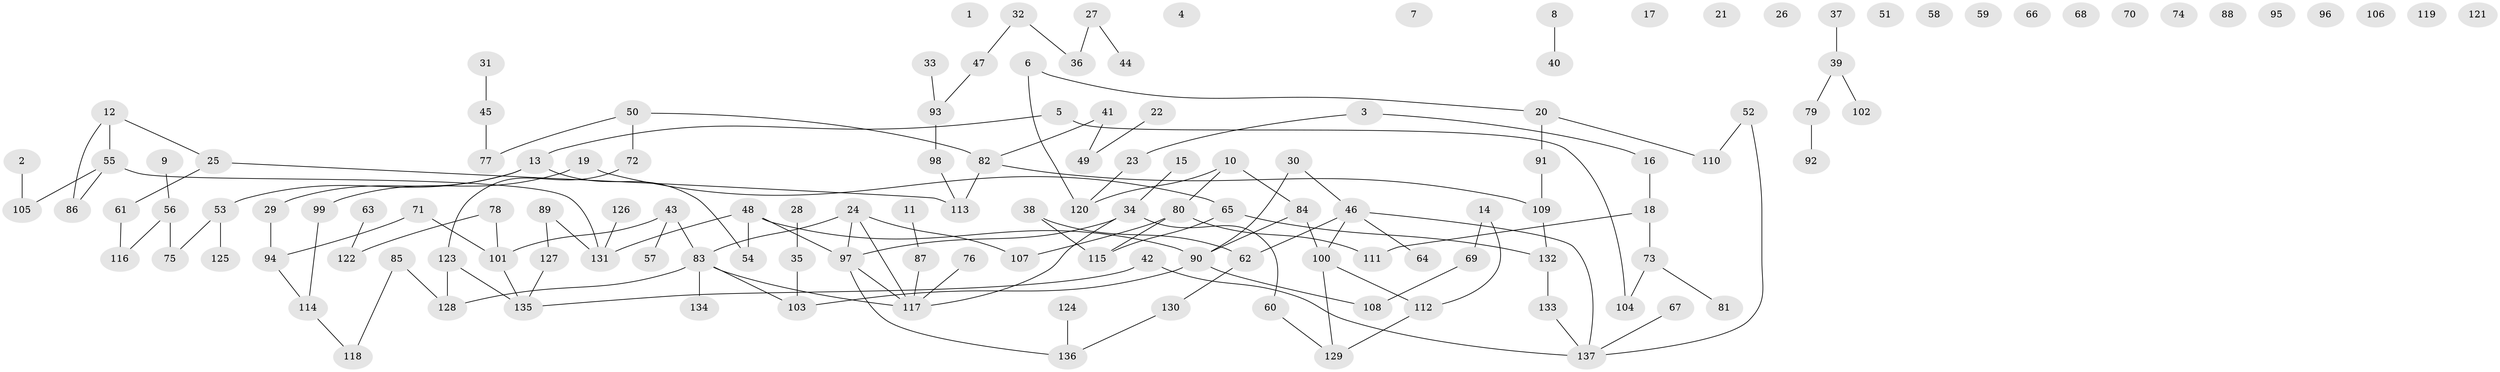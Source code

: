 // Generated by graph-tools (version 1.1) at 2025/12/03/09/25 04:12:54]
// undirected, 137 vertices, 141 edges
graph export_dot {
graph [start="1"]
  node [color=gray90,style=filled];
  1;
  2;
  3;
  4;
  5;
  6;
  7;
  8;
  9;
  10;
  11;
  12;
  13;
  14;
  15;
  16;
  17;
  18;
  19;
  20;
  21;
  22;
  23;
  24;
  25;
  26;
  27;
  28;
  29;
  30;
  31;
  32;
  33;
  34;
  35;
  36;
  37;
  38;
  39;
  40;
  41;
  42;
  43;
  44;
  45;
  46;
  47;
  48;
  49;
  50;
  51;
  52;
  53;
  54;
  55;
  56;
  57;
  58;
  59;
  60;
  61;
  62;
  63;
  64;
  65;
  66;
  67;
  68;
  69;
  70;
  71;
  72;
  73;
  74;
  75;
  76;
  77;
  78;
  79;
  80;
  81;
  82;
  83;
  84;
  85;
  86;
  87;
  88;
  89;
  90;
  91;
  92;
  93;
  94;
  95;
  96;
  97;
  98;
  99;
  100;
  101;
  102;
  103;
  104;
  105;
  106;
  107;
  108;
  109;
  110;
  111;
  112;
  113;
  114;
  115;
  116;
  117;
  118;
  119;
  120;
  121;
  122;
  123;
  124;
  125;
  126;
  127;
  128;
  129;
  130;
  131;
  132;
  133;
  134;
  135;
  136;
  137;
  2 -- 105;
  3 -- 16;
  3 -- 23;
  5 -- 13;
  5 -- 104;
  6 -- 20;
  6 -- 120;
  8 -- 40;
  9 -- 56;
  10 -- 80;
  10 -- 84;
  10 -- 120;
  11 -- 87;
  12 -- 25;
  12 -- 55;
  12 -- 86;
  13 -- 29;
  13 -- 53;
  13 -- 54;
  14 -- 69;
  14 -- 112;
  15 -- 34;
  16 -- 18;
  18 -- 73;
  18 -- 111;
  19 -- 65;
  19 -- 99;
  20 -- 91;
  20 -- 110;
  22 -- 49;
  23 -- 120;
  24 -- 83;
  24 -- 97;
  24 -- 107;
  24 -- 117;
  25 -- 61;
  25 -- 113;
  27 -- 36;
  27 -- 44;
  28 -- 35;
  29 -- 94;
  30 -- 46;
  30 -- 90;
  31 -- 45;
  32 -- 36;
  32 -- 47;
  33 -- 93;
  34 -- 60;
  34 -- 97;
  34 -- 117;
  35 -- 103;
  37 -- 39;
  38 -- 62;
  38 -- 115;
  39 -- 79;
  39 -- 102;
  41 -- 49;
  41 -- 82;
  42 -- 135;
  42 -- 137;
  43 -- 57;
  43 -- 83;
  43 -- 101;
  45 -- 77;
  46 -- 62;
  46 -- 64;
  46 -- 100;
  46 -- 137;
  47 -- 93;
  48 -- 54;
  48 -- 90;
  48 -- 97;
  48 -- 131;
  50 -- 72;
  50 -- 77;
  50 -- 82;
  52 -- 110;
  52 -- 137;
  53 -- 75;
  53 -- 125;
  55 -- 86;
  55 -- 105;
  55 -- 131;
  56 -- 75;
  56 -- 116;
  60 -- 129;
  61 -- 116;
  62 -- 130;
  63 -- 122;
  65 -- 115;
  65 -- 132;
  67 -- 137;
  69 -- 108;
  71 -- 94;
  71 -- 101;
  72 -- 123;
  73 -- 81;
  73 -- 104;
  76 -- 117;
  78 -- 101;
  78 -- 122;
  79 -- 92;
  80 -- 107;
  80 -- 111;
  80 -- 115;
  82 -- 109;
  82 -- 113;
  83 -- 103;
  83 -- 117;
  83 -- 128;
  83 -- 134;
  84 -- 90;
  84 -- 100;
  85 -- 118;
  85 -- 128;
  87 -- 117;
  89 -- 127;
  89 -- 131;
  90 -- 103;
  90 -- 108;
  91 -- 109;
  93 -- 98;
  94 -- 114;
  97 -- 117;
  97 -- 136;
  98 -- 113;
  99 -- 114;
  100 -- 112;
  100 -- 129;
  101 -- 135;
  109 -- 132;
  112 -- 129;
  114 -- 118;
  123 -- 128;
  123 -- 135;
  124 -- 136;
  126 -- 131;
  127 -- 135;
  130 -- 136;
  132 -- 133;
  133 -- 137;
}
